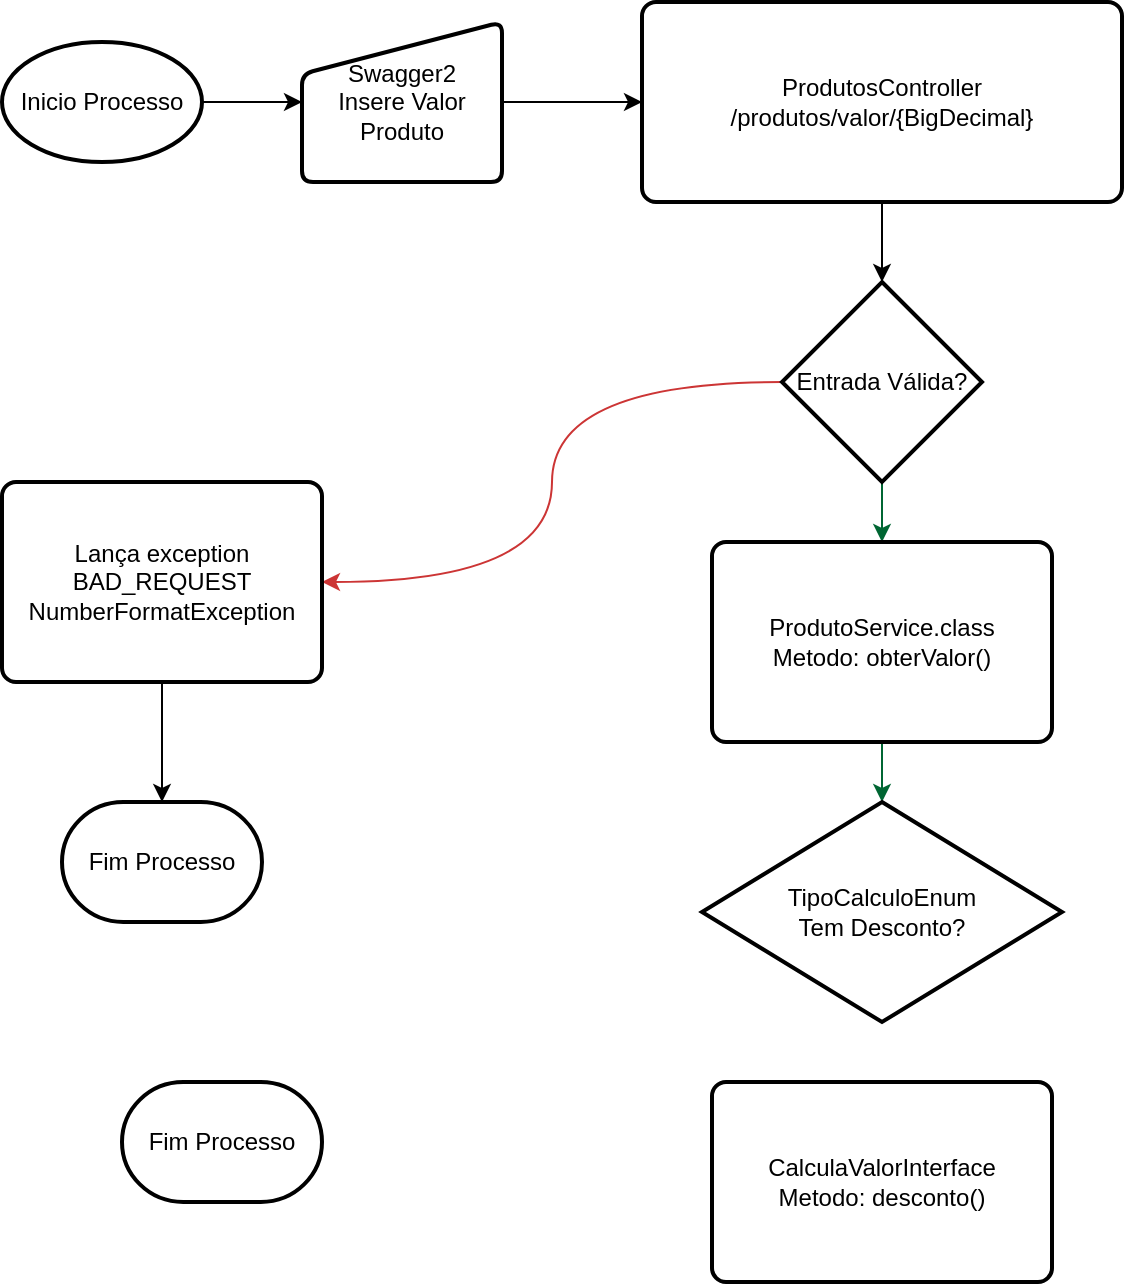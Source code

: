 <mxfile version="13.6.3" type="github">
  <diagram name="Page-1" id="74e2e168-ea6b-b213-b513-2b3c1d86103e">
    <mxGraphModel dx="1182" dy="746" grid="1" gridSize="10" guides="1" tooltips="1" connect="1" arrows="1" fold="1" page="1" pageScale="1" pageWidth="1100" pageHeight="850" background="#ffffff" math="0" shadow="0">
      <root>
        <mxCell id="0" />
        <mxCell id="1" parent="0" />
        <mxCell id="qoqGy2skYHOgpOvvJdxF-15" style="edgeStyle=orthogonalEdgeStyle;rounded=0;orthogonalLoop=1;jettySize=auto;html=1;exitX=1;exitY=0.5;exitDx=0;exitDy=0;exitPerimeter=0;" edge="1" parent="1" source="qoqGy2skYHOgpOvvJdxF-2" target="qoqGy2skYHOgpOvvJdxF-4">
          <mxGeometry relative="1" as="geometry" />
        </mxCell>
        <mxCell id="qoqGy2skYHOgpOvvJdxF-2" value="Inicio Processo" style="strokeWidth=2;html=1;shape=mxgraph.flowchart.start_1;whiteSpace=wrap;" vertex="1" parent="1">
          <mxGeometry x="60" y="50" width="100" height="60" as="geometry" />
        </mxCell>
        <mxCell id="qoqGy2skYHOgpOvvJdxF-3" value="Fim Processo" style="strokeWidth=2;html=1;shape=mxgraph.flowchart.terminator;whiteSpace=wrap;" vertex="1" parent="1">
          <mxGeometry x="120" y="570" width="100" height="60" as="geometry" />
        </mxCell>
        <mxCell id="qoqGy2skYHOgpOvvJdxF-16" style="edgeStyle=orthogonalEdgeStyle;rounded=0;orthogonalLoop=1;jettySize=auto;html=1;exitX=1;exitY=0.5;exitDx=0;exitDy=0;" edge="1" parent="1" source="qoqGy2skYHOgpOvvJdxF-4" target="qoqGy2skYHOgpOvvJdxF-5">
          <mxGeometry relative="1" as="geometry" />
        </mxCell>
        <mxCell id="qoqGy2skYHOgpOvvJdxF-4" value="Swagger2&lt;br&gt;Insere Valor Produto" style="html=1;strokeWidth=2;shape=manualInput;whiteSpace=wrap;rounded=1;size=26;arcSize=11;" vertex="1" parent="1">
          <mxGeometry x="210" y="40" width="100" height="80" as="geometry" />
        </mxCell>
        <mxCell id="qoqGy2skYHOgpOvvJdxF-14" style="edgeStyle=orthogonalEdgeStyle;rounded=0;orthogonalLoop=1;jettySize=auto;html=1;exitX=0.5;exitY=1;exitDx=0;exitDy=0;" edge="1" parent="1" source="qoqGy2skYHOgpOvvJdxF-5" target="qoqGy2skYHOgpOvvJdxF-8">
          <mxGeometry relative="1" as="geometry" />
        </mxCell>
        <mxCell id="qoqGy2skYHOgpOvvJdxF-5" value="ProdutosController&lt;br&gt;/produtos/valor/{BigDecimal}" style="rounded=1;whiteSpace=wrap;html=1;absoluteArcSize=1;arcSize=14;strokeWidth=2;" vertex="1" parent="1">
          <mxGeometry x="380" y="30" width="240" height="100" as="geometry" />
        </mxCell>
        <mxCell id="qoqGy2skYHOgpOvvJdxF-13" style="edgeStyle=orthogonalEdgeStyle;orthogonalLoop=1;jettySize=auto;html=1;exitX=0;exitY=0.5;exitDx=0;exitDy=0;exitPerimeter=0;entryX=1;entryY=0.5;entryDx=0;entryDy=0;metaEdit=1;fillColor=#f8cecc;curved=1;strokeColor=#CC3535;" edge="1" parent="1" source="qoqGy2skYHOgpOvvJdxF-8" target="qoqGy2skYHOgpOvvJdxF-10">
          <mxGeometry relative="1" as="geometry" />
        </mxCell>
        <mxCell id="qoqGy2skYHOgpOvvJdxF-18" style="edgeStyle=orthogonalEdgeStyle;rounded=0;orthogonalLoop=1;jettySize=auto;html=1;exitX=0.5;exitY=1;exitDx=0;exitDy=0;exitPerimeter=0;entryX=0.5;entryY=0;entryDx=0;entryDy=0;strokeColor=#006633;" edge="1" parent="1" source="qoqGy2skYHOgpOvvJdxF-8" target="qoqGy2skYHOgpOvvJdxF-17">
          <mxGeometry relative="1" as="geometry" />
        </mxCell>
        <mxCell id="qoqGy2skYHOgpOvvJdxF-8" value="Entrada Válida?" style="strokeWidth=2;html=1;shape=mxgraph.flowchart.decision;whiteSpace=wrap;" vertex="1" parent="1">
          <mxGeometry x="450" y="170" width="100" height="100" as="geometry" />
        </mxCell>
        <mxCell id="qoqGy2skYHOgpOvvJdxF-9" value="Fim Processo" style="strokeWidth=2;html=1;shape=mxgraph.flowchart.terminator;whiteSpace=wrap;" vertex="1" parent="1">
          <mxGeometry x="90" y="430" width="100" height="60" as="geometry" />
        </mxCell>
        <mxCell id="qoqGy2skYHOgpOvvJdxF-11" style="edgeStyle=orthogonalEdgeStyle;rounded=0;orthogonalLoop=1;jettySize=auto;html=1;exitX=0.5;exitY=1;exitDx=0;exitDy=0;entryX=0.5;entryY=0;entryDx=0;entryDy=0;entryPerimeter=0;" edge="1" parent="1" source="qoqGy2skYHOgpOvvJdxF-10" target="qoqGy2skYHOgpOvvJdxF-9">
          <mxGeometry relative="1" as="geometry" />
        </mxCell>
        <mxCell id="qoqGy2skYHOgpOvvJdxF-10" value="Lança exception BAD_REQUEST&lt;br&gt;NumberFormatException" style="rounded=1;whiteSpace=wrap;html=1;absoluteArcSize=1;arcSize=14;strokeWidth=2;" vertex="1" parent="1">
          <mxGeometry x="60" y="270" width="160" height="100" as="geometry" />
        </mxCell>
        <mxCell id="qoqGy2skYHOgpOvvJdxF-20" style="edgeStyle=orthogonalEdgeStyle;curved=1;orthogonalLoop=1;jettySize=auto;html=1;exitX=0.5;exitY=1;exitDx=0;exitDy=0;strokeColor=#006633;" edge="1" parent="1" source="qoqGy2skYHOgpOvvJdxF-17" target="qoqGy2skYHOgpOvvJdxF-19">
          <mxGeometry relative="1" as="geometry" />
        </mxCell>
        <mxCell id="qoqGy2skYHOgpOvvJdxF-17" value="ProdutoService.class&lt;br&gt;Metodo: obterValor()" style="rounded=1;whiteSpace=wrap;html=1;absoluteArcSize=1;arcSize=14;strokeWidth=2;" vertex="1" parent="1">
          <mxGeometry x="415" y="300" width="170" height="100" as="geometry" />
        </mxCell>
        <mxCell id="qoqGy2skYHOgpOvvJdxF-19" value="TipoCalculoEnum&lt;br&gt;Tem Desconto?" style="strokeWidth=2;html=1;shape=mxgraph.flowchart.decision;whiteSpace=wrap;" vertex="1" parent="1">
          <mxGeometry x="410" y="430" width="180" height="110" as="geometry" />
        </mxCell>
        <mxCell id="qoqGy2skYHOgpOvvJdxF-21" value="CalculaValorInterface&lt;br&gt;Metodo:&amp;nbsp;desconto()" style="rounded=1;whiteSpace=wrap;html=1;absoluteArcSize=1;arcSize=14;strokeWidth=2;" vertex="1" parent="1">
          <mxGeometry x="415" y="570" width="170" height="100" as="geometry" />
        </mxCell>
      </root>
    </mxGraphModel>
  </diagram>
</mxfile>
